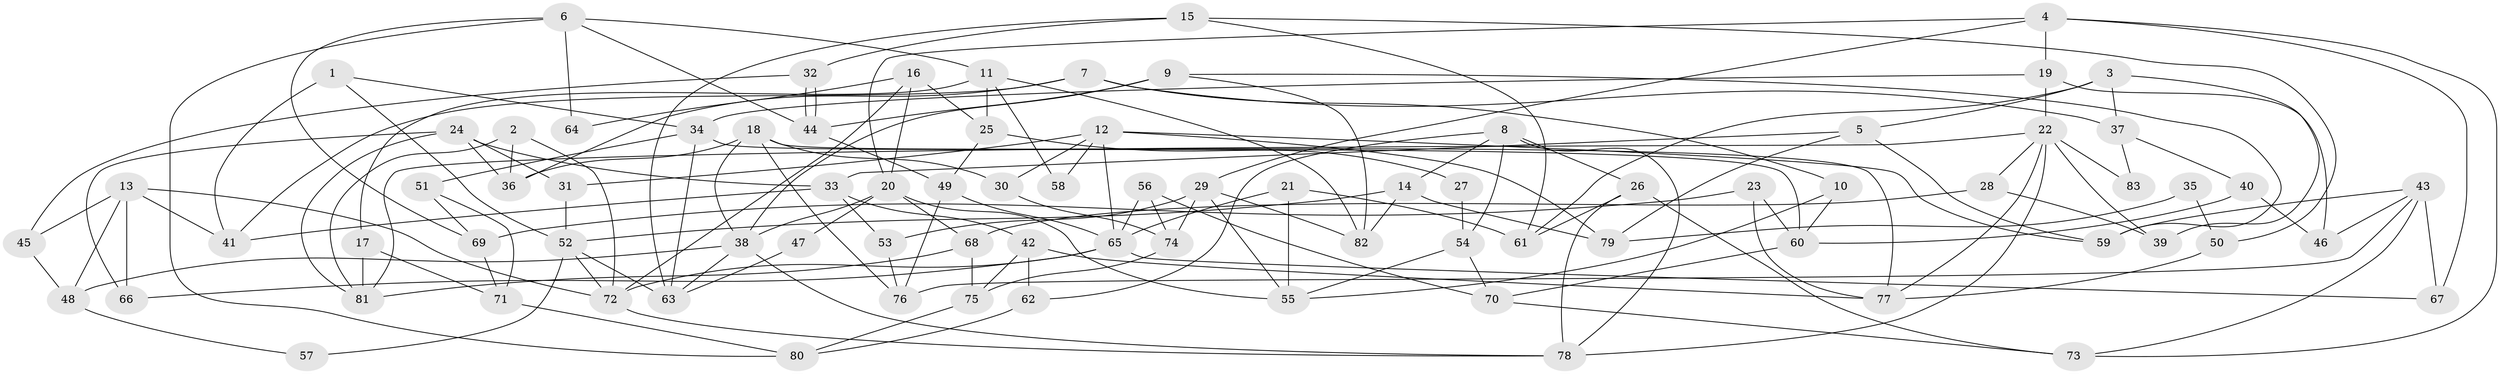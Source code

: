 // Generated by graph-tools (version 1.1) at 2025/35/03/09/25 02:35:54]
// undirected, 83 vertices, 166 edges
graph export_dot {
graph [start="1"]
  node [color=gray90,style=filled];
  1;
  2;
  3;
  4;
  5;
  6;
  7;
  8;
  9;
  10;
  11;
  12;
  13;
  14;
  15;
  16;
  17;
  18;
  19;
  20;
  21;
  22;
  23;
  24;
  25;
  26;
  27;
  28;
  29;
  30;
  31;
  32;
  33;
  34;
  35;
  36;
  37;
  38;
  39;
  40;
  41;
  42;
  43;
  44;
  45;
  46;
  47;
  48;
  49;
  50;
  51;
  52;
  53;
  54;
  55;
  56;
  57;
  58;
  59;
  60;
  61;
  62;
  63;
  64;
  65;
  66;
  67;
  68;
  69;
  70;
  71;
  72;
  73;
  74;
  75;
  76;
  77;
  78;
  79;
  80;
  81;
  82;
  83;
  1 -- 52;
  1 -- 41;
  1 -- 34;
  2 -- 81;
  2 -- 36;
  2 -- 72;
  3 -- 61;
  3 -- 5;
  3 -- 37;
  3 -- 39;
  4 -- 29;
  4 -- 73;
  4 -- 19;
  4 -- 20;
  4 -- 67;
  5 -- 59;
  5 -- 79;
  5 -- 33;
  6 -- 80;
  6 -- 44;
  6 -- 11;
  6 -- 64;
  6 -- 69;
  7 -- 37;
  7 -- 41;
  7 -- 10;
  7 -- 36;
  8 -- 26;
  8 -- 14;
  8 -- 54;
  8 -- 62;
  8 -- 78;
  9 -- 59;
  9 -- 38;
  9 -- 44;
  9 -- 82;
  10 -- 55;
  10 -- 60;
  11 -- 25;
  11 -- 17;
  11 -- 58;
  11 -- 82;
  12 -- 65;
  12 -- 31;
  12 -- 30;
  12 -- 58;
  12 -- 59;
  12 -- 79;
  13 -- 72;
  13 -- 66;
  13 -- 41;
  13 -- 45;
  13 -- 48;
  14 -- 52;
  14 -- 82;
  14 -- 79;
  15 -- 63;
  15 -- 32;
  15 -- 50;
  15 -- 61;
  16 -- 20;
  16 -- 72;
  16 -- 25;
  16 -- 64;
  17 -- 71;
  17 -- 81;
  18 -- 36;
  18 -- 76;
  18 -- 30;
  18 -- 38;
  18 -- 77;
  19 -- 34;
  19 -- 22;
  19 -- 46;
  20 -- 38;
  20 -- 47;
  20 -- 55;
  20 -- 68;
  21 -- 55;
  21 -- 65;
  21 -- 61;
  22 -- 81;
  22 -- 28;
  22 -- 39;
  22 -- 77;
  22 -- 78;
  22 -- 83;
  23 -- 77;
  23 -- 60;
  23 -- 69;
  24 -- 81;
  24 -- 33;
  24 -- 31;
  24 -- 36;
  24 -- 66;
  25 -- 49;
  25 -- 27;
  26 -- 78;
  26 -- 61;
  26 -- 73;
  27 -- 54;
  28 -- 39;
  28 -- 68;
  29 -- 74;
  29 -- 82;
  29 -- 53;
  29 -- 55;
  30 -- 74;
  31 -- 52;
  32 -- 44;
  32 -- 44;
  32 -- 45;
  33 -- 42;
  33 -- 41;
  33 -- 53;
  34 -- 60;
  34 -- 51;
  34 -- 63;
  35 -- 79;
  35 -- 50;
  37 -- 40;
  37 -- 83;
  38 -- 78;
  38 -- 48;
  38 -- 63;
  40 -- 60;
  40 -- 46;
  42 -- 77;
  42 -- 75;
  42 -- 62;
  43 -- 73;
  43 -- 76;
  43 -- 46;
  43 -- 59;
  43 -- 67;
  44 -- 49;
  45 -- 48;
  47 -- 63;
  48 -- 57;
  49 -- 65;
  49 -- 76;
  50 -- 77;
  51 -- 69;
  51 -- 71;
  52 -- 63;
  52 -- 72;
  52 -- 57;
  53 -- 76;
  54 -- 55;
  54 -- 70;
  56 -- 65;
  56 -- 74;
  56 -- 70;
  60 -- 70;
  62 -- 80;
  65 -- 67;
  65 -- 72;
  65 -- 66;
  68 -- 75;
  68 -- 81;
  69 -- 71;
  70 -- 73;
  71 -- 80;
  72 -- 78;
  74 -- 75;
  75 -- 80;
}
